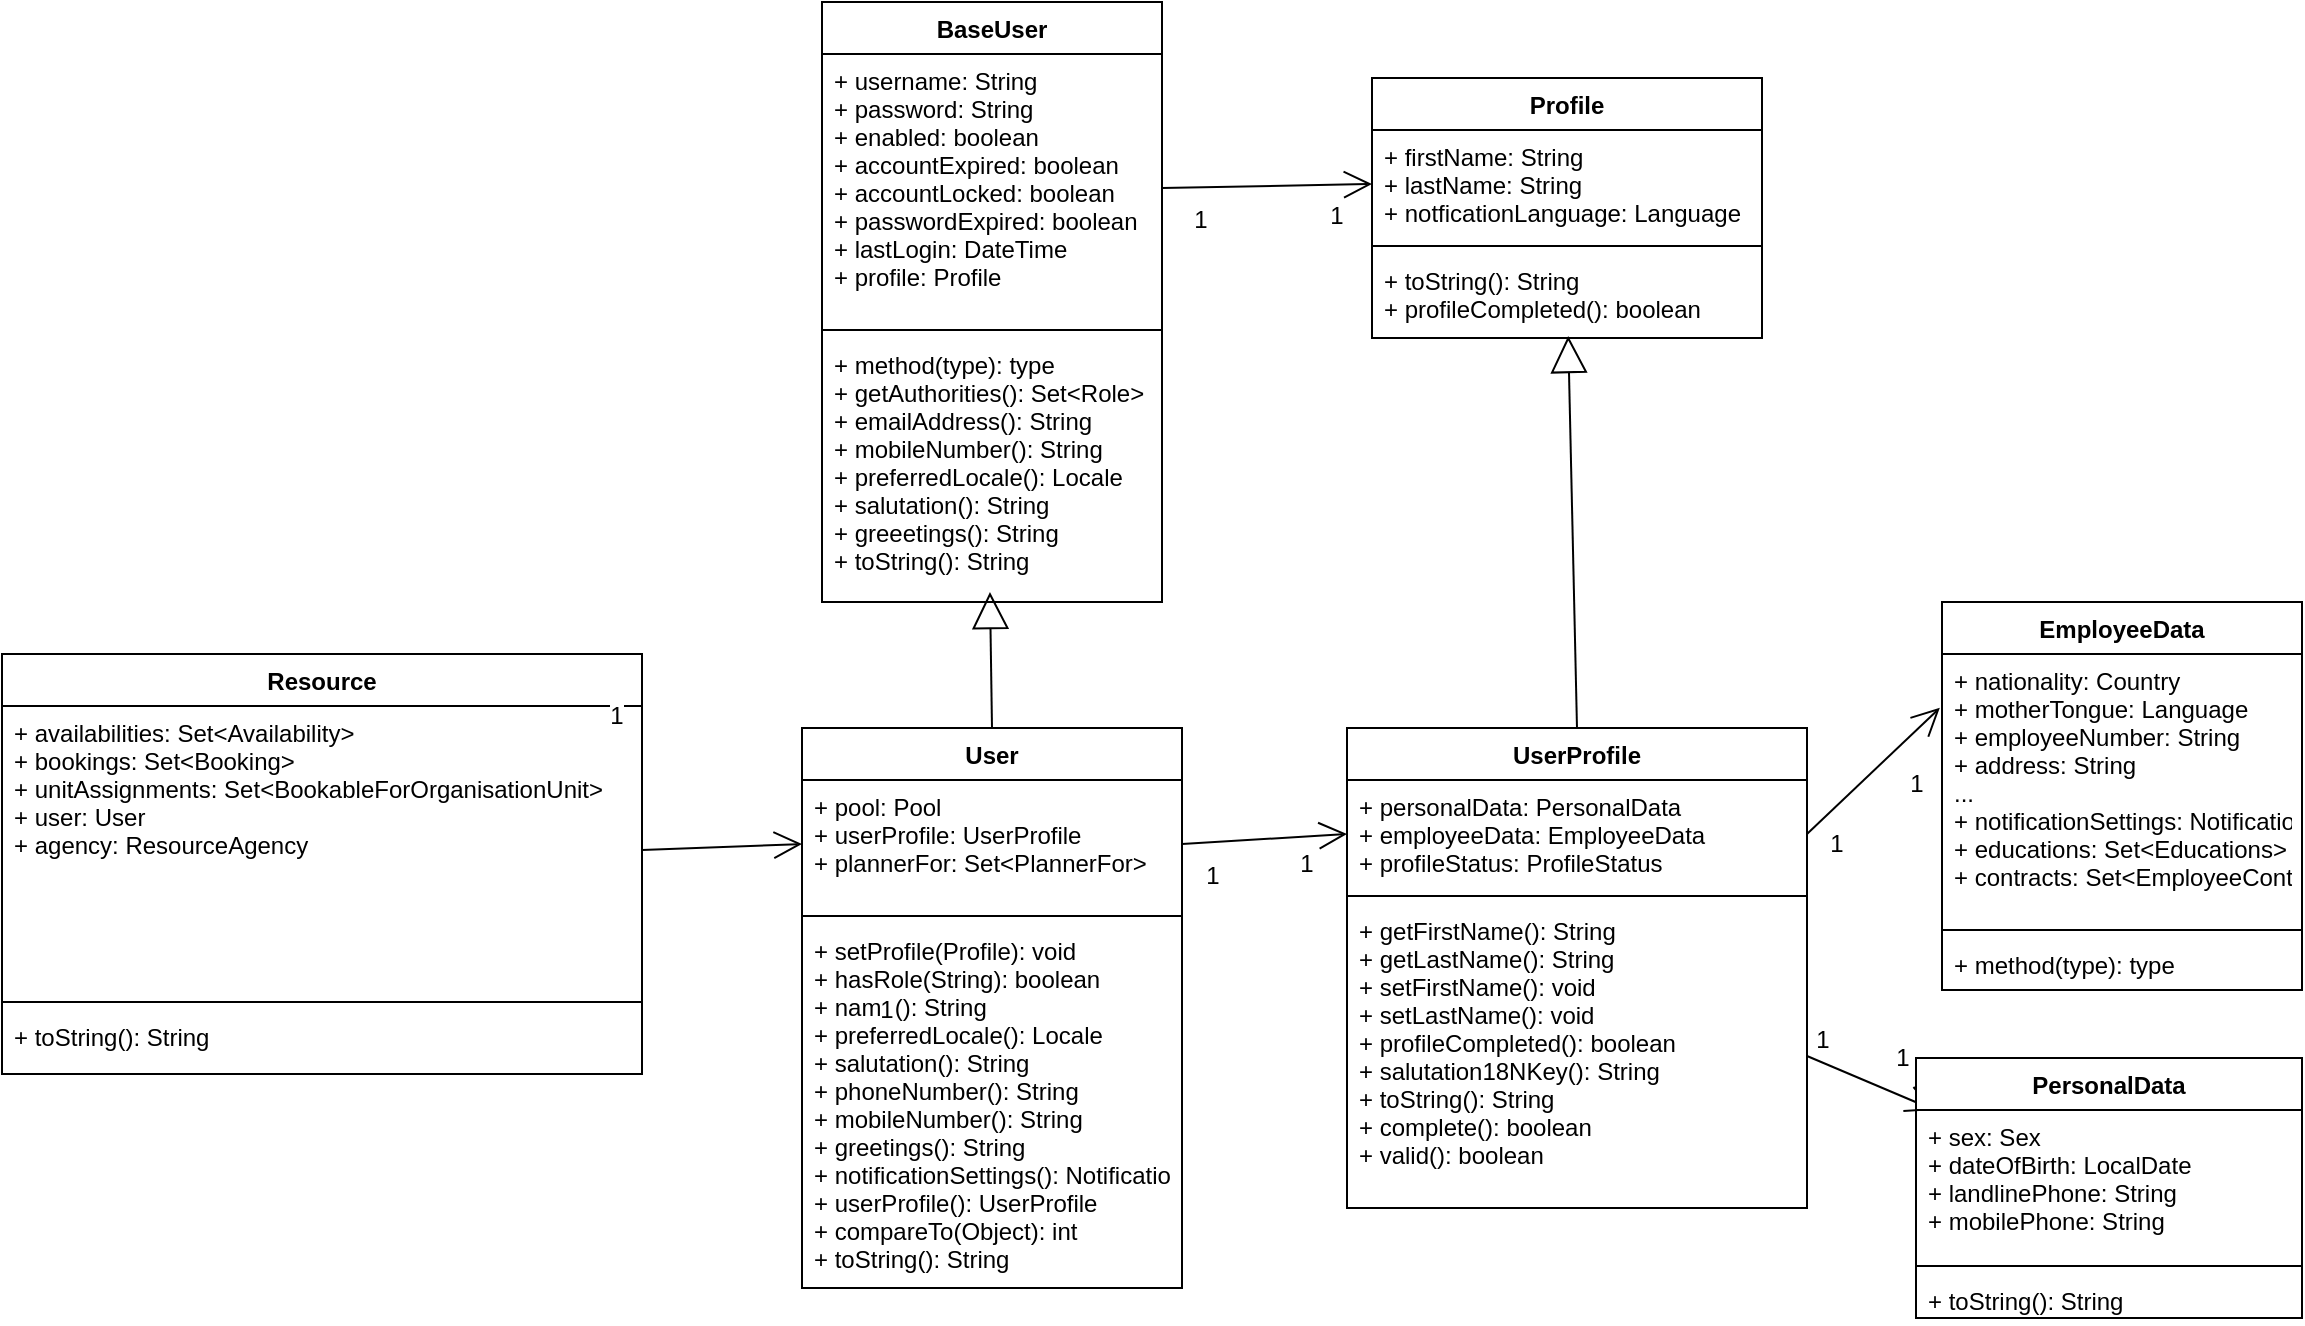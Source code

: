 <mxfile version="10.5.8" type="github"><diagram name="Page-1" id="9f46799a-70d6-7492-0946-bef42562c5a5"><mxGraphModel dx="1327" dy="1646" grid="1" gridSize="10" guides="1" tooltips="1" connect="1" arrows="1" fold="1" page="1" pageScale="1" pageWidth="1169" pageHeight="827" background="#ffffff" math="0" shadow="0"><root><mxCell id="0"/><mxCell id="1" parent="0"/><mxCell id="2gWmG6Tlkn1Gn0TT1UWR-1" value="Resource" style="swimlane;fontStyle=1;align=center;verticalAlign=top;childLayout=stackLayout;horizontal=1;startSize=26;horizontalStack=0;resizeParent=1;resizeParentMax=0;resizeLast=0;collapsible=1;marginBottom=0;" parent="1" vertex="1"><mxGeometry x="10" y="-490" width="320" height="210" as="geometry"/></mxCell><mxCell id="2gWmG6Tlkn1Gn0TT1UWR-2" value="+ availabilities: Set&lt;Availability&gt;&#10;+ bookings: Set&lt;Booking&gt;&#10;+ unitAssignments: Set&lt;BookableForOrganisationUnit&gt;&#10;+ user: User&#10;+ agency: ResourceAgency&#10;&#10;" style="text;strokeColor=none;fillColor=none;align=left;verticalAlign=top;spacingLeft=4;spacingRight=4;overflow=hidden;rotatable=0;points=[[0,0.5],[1,0.5]];portConstraint=eastwest;" parent="2gWmG6Tlkn1Gn0TT1UWR-1" vertex="1"><mxGeometry y="26" width="320" height="144" as="geometry"/></mxCell><mxCell id="2gWmG6Tlkn1Gn0TT1UWR-3" value="" style="line;strokeWidth=1;fillColor=none;align=left;verticalAlign=middle;spacingTop=-1;spacingLeft=3;spacingRight=3;rotatable=0;labelPosition=right;points=[];portConstraint=eastwest;" parent="2gWmG6Tlkn1Gn0TT1UWR-1" vertex="1"><mxGeometry y="170" width="320" height="8" as="geometry"/></mxCell><mxCell id="2gWmG6Tlkn1Gn0TT1UWR-4" value="+ toString(): String&#10;" style="text;strokeColor=none;fillColor=none;align=left;verticalAlign=top;spacingLeft=4;spacingRight=4;overflow=hidden;rotatable=0;points=[[0,0.5],[1,0.5]];portConstraint=eastwest;" parent="2gWmG6Tlkn1Gn0TT1UWR-1" vertex="1"><mxGeometry y="178" width="320" height="32" as="geometry"/></mxCell><mxCell id="1WCbzTZq_NC38nqCpOc9-1" value="User" style="swimlane;fontStyle=1;align=center;verticalAlign=top;childLayout=stackLayout;horizontal=1;startSize=26;horizontalStack=0;resizeParent=1;resizeParentMax=0;resizeLast=0;collapsible=1;marginBottom=0;" parent="1" vertex="1"><mxGeometry x="410" y="-453" width="190" height="280" as="geometry"/></mxCell><mxCell id="1WCbzTZq_NC38nqCpOc9-2" value="+ pool: Pool&#10;+ userProfile: UserProfile&#10;+ plannerFor: Set&lt;PlannerFor&gt;&#10;" style="text;strokeColor=none;fillColor=none;align=left;verticalAlign=top;spacingLeft=4;spacingRight=4;overflow=hidden;rotatable=0;points=[[0,0.5],[1,0.5]];portConstraint=eastwest;" parent="1WCbzTZq_NC38nqCpOc9-1" vertex="1"><mxGeometry y="26" width="190" height="64" as="geometry"/></mxCell><mxCell id="1WCbzTZq_NC38nqCpOc9-3" value="" style="line;strokeWidth=1;fillColor=none;align=left;verticalAlign=middle;spacingTop=-1;spacingLeft=3;spacingRight=3;rotatable=0;labelPosition=right;points=[];portConstraint=eastwest;" parent="1WCbzTZq_NC38nqCpOc9-1" vertex="1"><mxGeometry y="90" width="190" height="8" as="geometry"/></mxCell><mxCell id="1WCbzTZq_NC38nqCpOc9-4" value="+ setProfile(Profile): void&#10;+ hasRole(String): boolean&#10;+ name(): String&#10;+ preferredLocale(): Locale&#10;+ salutation(): String&#10;+ phoneNumber(): String&#10;+ mobileNumber(): String&#10;+ greetings(): String&#10;+ notificationSettings(): NotificationSettings&#10;+ userProfile(): UserProfile&#10;+ compareTo(Object): int&#10;+ toString(): String&#10;&#10;&#10;" style="text;strokeColor=none;fillColor=none;align=left;verticalAlign=top;spacingLeft=4;spacingRight=4;overflow=hidden;rotatable=0;points=[[0,0.5],[1,0.5]];portConstraint=eastwest;" parent="1WCbzTZq_NC38nqCpOc9-1" vertex="1"><mxGeometry y="98" width="190" height="182" as="geometry"/></mxCell><mxCell id="1WCbzTZq_NC38nqCpOc9-5" value="" style="endArrow=open;endFill=1;endSize=12;html=1;exitX=1;exitY=0.5;exitDx=0;exitDy=0;entryX=0;entryY=0.5;entryDx=0;entryDy=0;" parent="1" source="2gWmG6Tlkn1Gn0TT1UWR-2" target="1WCbzTZq_NC38nqCpOc9-2" edge="1"><mxGeometry width="160" relative="1" as="geometry"><mxPoint x="270" y="-340" as="sourcePoint"/><mxPoint x="430" y="-340" as="targetPoint"/></mxGeometry></mxCell><mxCell id="1WCbzTZq_NC38nqCpOc9-11" value="1&lt;br&gt;" style="text;html=1;resizable=0;points=[];align=center;verticalAlign=middle;labelBackgroundColor=#ffffff;" parent="1WCbzTZq_NC38nqCpOc9-5" vertex="1" connectable="0"><mxGeometry x="0.183" y="-3" relative="1" as="geometry"><mxPoint x="74" y="79" as="offset"/></mxGeometry></mxCell><mxCell id="1WCbzTZq_NC38nqCpOc9-12" value="1" style="text;html=1;resizable=0;points=[];align=center;verticalAlign=middle;labelBackgroundColor=#ffffff;" parent="1WCbzTZq_NC38nqCpOc9-5" vertex="1" connectable="0"><mxGeometry x="-0.635" y="-3" relative="1" as="geometry"><mxPoint x="-27.5" y="-70" as="offset"/></mxGeometry></mxCell><mxCell id="1WCbzTZq_NC38nqCpOc9-6" value="BaseUser" style="swimlane;fontStyle=1;align=center;verticalAlign=top;childLayout=stackLayout;horizontal=1;startSize=26;horizontalStack=0;resizeParent=1;resizeParentMax=0;resizeLast=0;collapsible=1;marginBottom=0;" parent="1" vertex="1"><mxGeometry x="420" y="-816" width="170" height="300" as="geometry"/></mxCell><mxCell id="1WCbzTZq_NC38nqCpOc9-7" value="+ username: String&#10;+ password: String&#10;+ enabled: boolean&#10;+ accountExpired: boolean&#10;+ accountLocked: boolean&#10;+ passwordExpired: boolean&#10;+ lastLogin: DateTime&#10;+ profile: Profile&#10;" style="text;strokeColor=none;fillColor=none;align=left;verticalAlign=top;spacingLeft=4;spacingRight=4;overflow=hidden;rotatable=0;points=[[0,0.5],[1,0.5]];portConstraint=eastwest;" parent="1WCbzTZq_NC38nqCpOc9-6" vertex="1"><mxGeometry y="26" width="170" height="134" as="geometry"/></mxCell><mxCell id="1WCbzTZq_NC38nqCpOc9-8" value="" style="line;strokeWidth=1;fillColor=none;align=left;verticalAlign=middle;spacingTop=-1;spacingLeft=3;spacingRight=3;rotatable=0;labelPosition=right;points=[];portConstraint=eastwest;" parent="1WCbzTZq_NC38nqCpOc9-6" vertex="1"><mxGeometry y="160" width="170" height="8" as="geometry"/></mxCell><mxCell id="1WCbzTZq_NC38nqCpOc9-9" value="+ method(type): type&#10;+ getAuthorities(): Set&lt;Role&gt;&#10;+ emailAddress(): String&#10;+ mobileNumber(): String&#10;+ preferredLocale(): Locale&#10;+ salutation(): String&#10;+ greeetings(): String&#10;+ toString(): String&#10;&#10;" style="text;strokeColor=none;fillColor=none;align=left;verticalAlign=top;spacingLeft=4;spacingRight=4;overflow=hidden;rotatable=0;points=[[0,0.5],[1,0.5]];portConstraint=eastwest;" parent="1WCbzTZq_NC38nqCpOc9-6" vertex="1"><mxGeometry y="168" width="170" height="132" as="geometry"/></mxCell><mxCell id="1WCbzTZq_NC38nqCpOc9-10" value="&lt;br&gt;&lt;br&gt;" style="endArrow=block;endSize=16;endFill=0;html=1;exitX=0.5;exitY=0;exitDx=0;exitDy=0;entryX=0.494;entryY=0.962;entryDx=0;entryDy=0;entryPerimeter=0;" parent="1" source="1WCbzTZq_NC38nqCpOc9-1" target="1WCbzTZq_NC38nqCpOc9-9" edge="1"><mxGeometry width="160" relative="1" as="geometry"><mxPoint x="242.5" y="-649" as="sourcePoint"/><mxPoint x="402.5" y="-649" as="targetPoint"/></mxGeometry></mxCell><mxCell id="1WCbzTZq_NC38nqCpOc9-15" value="&lt;br&gt;&lt;br&gt;" style="endArrow=block;endSize=16;endFill=0;html=1;exitX=0.5;exitY=0;exitDx=0;exitDy=0;entryX=0.503;entryY=0.976;entryDx=0;entryDy=0;entryPerimeter=0;" parent="1" source="1WCbzTZq_NC38nqCpOc9-40" target="1WCbzTZq_NC38nqCpOc9-47" edge="1"><mxGeometry width="160" relative="1" as="geometry"><mxPoint x="767.5" y="-570" as="sourcePoint"/><mxPoint x="757.5" y="-807" as="targetPoint"/></mxGeometry></mxCell><mxCell id="1WCbzTZq_NC38nqCpOc9-16" value="" style="endArrow=open;endFill=1;endSize=12;html=1;exitX=1;exitY=0.5;exitDx=0;exitDy=0;entryX=0;entryY=0.5;entryDx=0;entryDy=0;" parent="1" source="1WCbzTZq_NC38nqCpOc9-7" target="1WCbzTZq_NC38nqCpOc9-45" edge="1"><mxGeometry width="160" relative="1" as="geometry"><mxPoint x="652.5" y="-934" as="sourcePoint"/><mxPoint x="702.5" y="-832" as="targetPoint"/></mxGeometry></mxCell><mxCell id="1WCbzTZq_NC38nqCpOc9-17" value="1&lt;br&gt;" style="text;html=1;resizable=0;points=[];align=center;verticalAlign=middle;labelBackgroundColor=#ffffff;" parent="1WCbzTZq_NC38nqCpOc9-16" vertex="1" connectable="0"><mxGeometry x="0.183" y="-3" relative="1" as="geometry"><mxPoint x="25" y="12" as="offset"/></mxGeometry></mxCell><mxCell id="1WCbzTZq_NC38nqCpOc9-18" value="1" style="text;html=1;resizable=0;points=[];align=center;verticalAlign=middle;labelBackgroundColor=#ffffff;" parent="1WCbzTZq_NC38nqCpOc9-16" vertex="1" connectable="0"><mxGeometry x="-0.635" y="-3" relative="1" as="geometry"><mxPoint y="13.5" as="offset"/></mxGeometry></mxCell><mxCell id="1WCbzTZq_NC38nqCpOc9-19" value="" style="endArrow=open;endFill=1;endSize=12;html=1;exitX=1;exitY=0.5;exitDx=0;exitDy=0;entryX=0;entryY=0.5;entryDx=0;entryDy=0;" parent="1" source="1WCbzTZq_NC38nqCpOc9-2" target="1WCbzTZq_NC38nqCpOc9-41" edge="1"><mxGeometry width="160" relative="1" as="geometry"><mxPoint x="602.5" y="-645" as="sourcePoint"/><mxPoint x="712.5" y="-545" as="targetPoint"/></mxGeometry></mxCell><mxCell id="1WCbzTZq_NC38nqCpOc9-20" value="1&lt;br&gt;" style="text;html=1;resizable=0;points=[];align=center;verticalAlign=middle;labelBackgroundColor=#ffffff;" parent="1WCbzTZq_NC38nqCpOc9-19" vertex="1" connectable="0"><mxGeometry x="0.183" y="-3" relative="1" as="geometry"><mxPoint x="13" y="10" as="offset"/></mxGeometry></mxCell><mxCell id="1WCbzTZq_NC38nqCpOc9-21" value="1" style="text;html=1;resizable=0;points=[];align=center;verticalAlign=middle;labelBackgroundColor=#ffffff;" parent="1WCbzTZq_NC38nqCpOc9-19" vertex="1" connectable="0"><mxGeometry x="-0.635" y="-3" relative="1" as="geometry"><mxPoint y="13.5" as="offset"/></mxGeometry></mxCell><mxCell id="1WCbzTZq_NC38nqCpOc9-40" value="UserProfile" style="swimlane;fontStyle=1;align=center;verticalAlign=top;childLayout=stackLayout;horizontal=1;startSize=26;horizontalStack=0;resizeParent=1;resizeParentMax=0;resizeLast=0;collapsible=1;marginBottom=0;" parent="1" vertex="1"><mxGeometry x="682.5" y="-453" width="230" height="240" as="geometry"/></mxCell><mxCell id="1WCbzTZq_NC38nqCpOc9-41" value="+ personalData: PersonalData&#10;+ employeeData: EmployeeData&#10;+ profileStatus: ProfileStatus&#10;" style="text;strokeColor=none;fillColor=none;align=left;verticalAlign=top;spacingLeft=4;spacingRight=4;overflow=hidden;rotatable=0;points=[[0,0.5],[1,0.5]];portConstraint=eastwest;" parent="1WCbzTZq_NC38nqCpOc9-40" vertex="1"><mxGeometry y="26" width="230" height="54" as="geometry"/></mxCell><mxCell id="1WCbzTZq_NC38nqCpOc9-42" value="" style="line;strokeWidth=1;fillColor=none;align=left;verticalAlign=middle;spacingTop=-1;spacingLeft=3;spacingRight=3;rotatable=0;labelPosition=right;points=[];portConstraint=eastwest;" parent="1WCbzTZq_NC38nqCpOc9-40" vertex="1"><mxGeometry y="80" width="230" height="8" as="geometry"/></mxCell><mxCell id="1WCbzTZq_NC38nqCpOc9-43" value="+ getFirstName(): String&#10;+ getLastName(): String&#10;+ setFirstName(): void&#10;+ setLastName(): void&#10;+ profileCompleted(): boolean&#10;+ salutation18NKey(): String&#10;+ toString(): String&#10;+ complete(): boolean&#10;+ valid(): boolean&#10;&#10;" style="text;strokeColor=none;fillColor=none;align=left;verticalAlign=top;spacingLeft=4;spacingRight=4;overflow=hidden;rotatable=0;points=[[0,0.5],[1,0.5]];portConstraint=eastwest;" parent="1WCbzTZq_NC38nqCpOc9-40" vertex="1"><mxGeometry y="88" width="230" height="152" as="geometry"/></mxCell><mxCell id="1WCbzTZq_NC38nqCpOc9-44" value="Profile" style="swimlane;fontStyle=1;align=center;verticalAlign=top;childLayout=stackLayout;horizontal=1;startSize=26;horizontalStack=0;resizeParent=1;resizeParentMax=0;resizeLast=0;collapsible=1;marginBottom=0;" parent="1" vertex="1"><mxGeometry x="695" y="-778" width="195" height="130" as="geometry"/></mxCell><mxCell id="1WCbzTZq_NC38nqCpOc9-45" value="+ firstName: String&#10;+ lastName: String&#10;+ notficationLanguage: Language&#10;" style="text;strokeColor=none;fillColor=none;align=left;verticalAlign=top;spacingLeft=4;spacingRight=4;overflow=hidden;rotatable=0;points=[[0,0.5],[1,0.5]];portConstraint=eastwest;" parent="1WCbzTZq_NC38nqCpOc9-44" vertex="1"><mxGeometry y="26" width="195" height="54" as="geometry"/></mxCell><mxCell id="1WCbzTZq_NC38nqCpOc9-46" value="" style="line;strokeWidth=1;fillColor=none;align=left;verticalAlign=middle;spacingTop=-1;spacingLeft=3;spacingRight=3;rotatable=0;labelPosition=right;points=[];portConstraint=eastwest;" parent="1WCbzTZq_NC38nqCpOc9-44" vertex="1"><mxGeometry y="80" width="195" height="8" as="geometry"/></mxCell><mxCell id="1WCbzTZq_NC38nqCpOc9-47" value="+ toString(): String&#10;+ profileCompleted(): boolean&#10;" style="text;strokeColor=none;fillColor=none;align=left;verticalAlign=top;spacingLeft=4;spacingRight=4;overflow=hidden;rotatable=0;points=[[0,0.5],[1,0.5]];portConstraint=eastwest;" parent="1WCbzTZq_NC38nqCpOc9-44" vertex="1"><mxGeometry y="88" width="195" height="42" as="geometry"/></mxCell><mxCell id="1WCbzTZq_NC38nqCpOc9-49" value="" style="endArrow=open;endFill=1;endSize=12;html=1;exitX=1;exitY=0.5;exitDx=0;exitDy=0;" parent="1" source="1WCbzTZq_NC38nqCpOc9-43" target="KvMr4hiaF-eDoLIY8RvT-2" edge="1"><mxGeometry width="160" relative="1" as="geometry"><mxPoint x="352.5" y="-65" as="sourcePoint"/><mxPoint x="692.5" y="-145" as="targetPoint"/></mxGeometry></mxCell><mxCell id="1WCbzTZq_NC38nqCpOc9-50" value="1&lt;br&gt;" style="text;html=1;resizable=0;points=[];align=center;verticalAlign=middle;labelBackgroundColor=#ffffff;" parent="1WCbzTZq_NC38nqCpOc9-49" vertex="1" connectable="0"><mxGeometry x="0.183" y="-3" relative="1" as="geometry"><mxPoint x="10.5" y="-18" as="offset"/></mxGeometry></mxCell><mxCell id="1WCbzTZq_NC38nqCpOc9-51" value="1" style="text;html=1;resizable=0;points=[];align=center;verticalAlign=middle;labelBackgroundColor=#ffffff;" parent="1WCbzTZq_NC38nqCpOc9-49" vertex="1" connectable="0"><mxGeometry x="-0.635" y="-3" relative="1" as="geometry"><mxPoint x="-3.5" y="-16" as="offset"/></mxGeometry></mxCell><mxCell id="KvMr4hiaF-eDoLIY8RvT-1" value="PersonalData" style="swimlane;fontStyle=1;align=center;verticalAlign=top;childLayout=stackLayout;horizontal=1;startSize=26;horizontalStack=0;resizeParent=1;resizeParentMax=0;resizeLast=0;collapsible=1;marginBottom=0;" vertex="1" parent="1"><mxGeometry x="967" y="-288" width="193" height="130" as="geometry"/></mxCell><mxCell id="KvMr4hiaF-eDoLIY8RvT-2" value="+ sex: Sex&#10;+ dateOfBirth: LocalDate&#10;+ landlinePhone: String&#10;+ mobilePhone: String&#10;" style="text;strokeColor=none;fillColor=none;align=left;verticalAlign=top;spacingLeft=4;spacingRight=4;overflow=hidden;rotatable=0;points=[[0,0.5],[1,0.5]];portConstraint=eastwest;" vertex="1" parent="KvMr4hiaF-eDoLIY8RvT-1"><mxGeometry y="26" width="193" height="74" as="geometry"/></mxCell><mxCell id="KvMr4hiaF-eDoLIY8RvT-3" value="" style="line;strokeWidth=1;fillColor=none;align=left;verticalAlign=middle;spacingTop=-1;spacingLeft=3;spacingRight=3;rotatable=0;labelPosition=right;points=[];portConstraint=eastwest;" vertex="1" parent="KvMr4hiaF-eDoLIY8RvT-1"><mxGeometry y="100" width="193" height="8" as="geometry"/></mxCell><mxCell id="KvMr4hiaF-eDoLIY8RvT-4" value="+ toString(): String" style="text;strokeColor=none;fillColor=none;align=left;verticalAlign=top;spacingLeft=4;spacingRight=4;overflow=hidden;rotatable=0;points=[[0,0.5],[1,0.5]];portConstraint=eastwest;" vertex="1" parent="KvMr4hiaF-eDoLIY8RvT-1"><mxGeometry y="108" width="193" height="22" as="geometry"/></mxCell><mxCell id="KvMr4hiaF-eDoLIY8RvT-9" value="EmployeeData" style="swimlane;fontStyle=1;align=center;verticalAlign=top;childLayout=stackLayout;horizontal=1;startSize=26;horizontalStack=0;resizeParent=1;resizeParentMax=0;resizeLast=0;collapsible=1;marginBottom=0;" vertex="1" parent="1"><mxGeometry x="980" y="-516" width="180" height="194" as="geometry"/></mxCell><mxCell id="KvMr4hiaF-eDoLIY8RvT-10" value="+ nationality: Country&#10;+ motherTongue: Language&#10;+ employeeNumber: String&#10;+ address: String&#10;...&#10;+ notificationSettings: NotificationSettings&#10;+ educations: Set&lt;Educations&gt;&#10;+ contracts: Set&lt;EmployeeContract&gt;&#10;" style="text;strokeColor=none;fillColor=none;align=left;verticalAlign=top;spacingLeft=4;spacingRight=4;overflow=hidden;rotatable=0;points=[[0,0.5],[1,0.5]];portConstraint=eastwest;" vertex="1" parent="KvMr4hiaF-eDoLIY8RvT-9"><mxGeometry y="26" width="180" height="134" as="geometry"/></mxCell><mxCell id="KvMr4hiaF-eDoLIY8RvT-11" value="" style="line;strokeWidth=1;fillColor=none;align=left;verticalAlign=middle;spacingTop=-1;spacingLeft=3;spacingRight=3;rotatable=0;labelPosition=right;points=[];portConstraint=eastwest;" vertex="1" parent="KvMr4hiaF-eDoLIY8RvT-9"><mxGeometry y="160" width="180" height="8" as="geometry"/></mxCell><mxCell id="KvMr4hiaF-eDoLIY8RvT-12" value="+ method(type): type" style="text;strokeColor=none;fillColor=none;align=left;verticalAlign=top;spacingLeft=4;spacingRight=4;overflow=hidden;rotatable=0;points=[[0,0.5],[1,0.5]];portConstraint=eastwest;" vertex="1" parent="KvMr4hiaF-eDoLIY8RvT-9"><mxGeometry y="168" width="180" height="26" as="geometry"/></mxCell><mxCell id="KvMr4hiaF-eDoLIY8RvT-16" value="" style="endArrow=open;endFill=1;endSize=12;html=1;exitX=1;exitY=0.5;exitDx=0;exitDy=0;entryX=-0.006;entryY=0.201;entryDx=0;entryDy=0;entryPerimeter=0;" edge="1" parent="1" source="1WCbzTZq_NC38nqCpOc9-41" target="KvMr4hiaF-eDoLIY8RvT-10"><mxGeometry width="160" relative="1" as="geometry"><mxPoint x="897" y="-535" as="sourcePoint"/><mxPoint x="980" y="-540" as="targetPoint"/></mxGeometry></mxCell><mxCell id="KvMr4hiaF-eDoLIY8RvT-17" value="1&lt;br&gt;" style="text;html=1;resizable=0;points=[];align=center;verticalAlign=middle;labelBackgroundColor=#ffffff;" vertex="1" connectable="0" parent="KvMr4hiaF-eDoLIY8RvT-16"><mxGeometry x="0.183" y="-3" relative="1" as="geometry"><mxPoint x="13" y="10" as="offset"/></mxGeometry></mxCell><mxCell id="KvMr4hiaF-eDoLIY8RvT-18" value="1" style="text;html=1;resizable=0;points=[];align=center;verticalAlign=middle;labelBackgroundColor=#ffffff;" vertex="1" connectable="0" parent="KvMr4hiaF-eDoLIY8RvT-16"><mxGeometry x="-0.635" y="-3" relative="1" as="geometry"><mxPoint y="13.5" as="offset"/></mxGeometry></mxCell></root></mxGraphModel></diagram></mxfile>